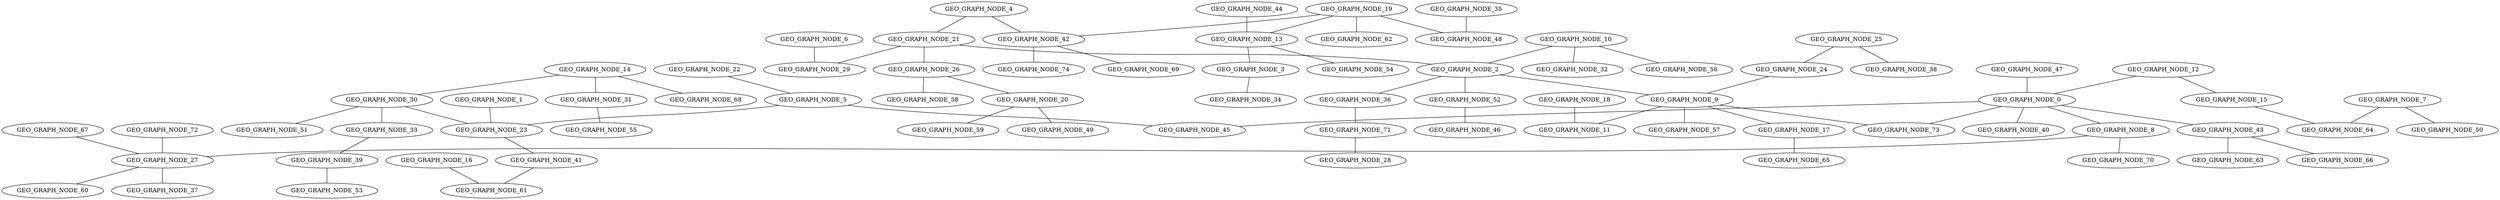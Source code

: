 graph BARABASI_GRAPH_KRUSKAL_DIRECT_SMALL{
GEO_GRAPH_NODE_0 -- GEO_GRAPH_NODE_8 [weight=1];
GEO_GRAPH_NODE_0 -- GEO_GRAPH_NODE_40 [weight=1];
GEO_GRAPH_NODE_0 -- GEO_GRAPH_NODE_43 [weight=1];
GEO_GRAPH_NODE_0 -- GEO_GRAPH_NODE_45 [weight=1];
GEO_GRAPH_NODE_0 -- GEO_GRAPH_NODE_73 [weight=1];
GEO_GRAPH_NODE_1 -- GEO_GRAPH_NODE_23 [weight=1];
GEO_GRAPH_NODE_2 -- GEO_GRAPH_NODE_9 [weight=1];
GEO_GRAPH_NODE_2 -- GEO_GRAPH_NODE_36 [weight=1];
GEO_GRAPH_NODE_2 -- GEO_GRAPH_NODE_52 [weight=1];
GEO_GRAPH_NODE_3 -- GEO_GRAPH_NODE_34 [weight=1];
GEO_GRAPH_NODE_4 -- GEO_GRAPH_NODE_21 [weight=1];
GEO_GRAPH_NODE_4 -- GEO_GRAPH_NODE_42 [weight=1];
GEO_GRAPH_NODE_5 -- GEO_GRAPH_NODE_23 [weight=1];
GEO_GRAPH_NODE_5 -- GEO_GRAPH_NODE_45 [weight=1];
GEO_GRAPH_NODE_7 -- GEO_GRAPH_NODE_50 [weight=1];
GEO_GRAPH_NODE_7 -- GEO_GRAPH_NODE_64 [weight=1];
GEO_GRAPH_NODE_8 -- GEO_GRAPH_NODE_27 [weight=1];
GEO_GRAPH_NODE_8 -- GEO_GRAPH_NODE_70 [weight=1];
GEO_GRAPH_NODE_9 -- GEO_GRAPH_NODE_11 [weight=1];
GEO_GRAPH_NODE_9 -- GEO_GRAPH_NODE_17 [weight=1];
GEO_GRAPH_NODE_9 -- GEO_GRAPH_NODE_73 [weight=1];
GEO_GRAPH_NODE_10 -- GEO_GRAPH_NODE_2 [weight=1];
GEO_GRAPH_NODE_10 -- GEO_GRAPH_NODE_32 [weight=1];
GEO_GRAPH_NODE_10 -- GEO_GRAPH_NODE_56 [weight=1];
GEO_GRAPH_NODE_12 -- GEO_GRAPH_NODE_0 [weight=1];
GEO_GRAPH_NODE_12 -- GEO_GRAPH_NODE_15 [weight=1];
GEO_GRAPH_NODE_13 -- GEO_GRAPH_NODE_3 [weight=1];
GEO_GRAPH_NODE_13 -- GEO_GRAPH_NODE_54 [weight=1];
GEO_GRAPH_NODE_14 -- GEO_GRAPH_NODE_30 [weight=1];
GEO_GRAPH_NODE_14 -- GEO_GRAPH_NODE_31 [weight=1];
GEO_GRAPH_NODE_14 -- GEO_GRAPH_NODE_68 [weight=1];
GEO_GRAPH_NODE_15 -- GEO_GRAPH_NODE_64 [weight=1];
GEO_GRAPH_NODE_16 -- GEO_GRAPH_NODE_61 [weight=1];
GEO_GRAPH_NODE_17 -- GEO_GRAPH_NODE_65 [weight=1];
GEO_GRAPH_NODE_18 -- GEO_GRAPH_NODE_11 [weight=1];
GEO_GRAPH_NODE_19 -- GEO_GRAPH_NODE_13 [weight=1];
GEO_GRAPH_NODE_19 -- GEO_GRAPH_NODE_42 [weight=1];
GEO_GRAPH_NODE_19 -- GEO_GRAPH_NODE_48 [weight=1];
GEO_GRAPH_NODE_19 -- GEO_GRAPH_NODE_62 [weight=1];
GEO_GRAPH_NODE_20 -- GEO_GRAPH_NODE_49 [weight=1];
GEO_GRAPH_NODE_20 -- GEO_GRAPH_NODE_59 [weight=1];
GEO_GRAPH_NODE_21 -- GEO_GRAPH_NODE_2 [weight=1];
GEO_GRAPH_NODE_21 -- GEO_GRAPH_NODE_26 [weight=1];
GEO_GRAPH_NODE_21 -- GEO_GRAPH_NODE_29 [weight=1];
GEO_GRAPH_NODE_22 -- GEO_GRAPH_NODE_5 [weight=1];
GEO_GRAPH_NODE_23 -- GEO_GRAPH_NODE_41 [weight=1];
GEO_GRAPH_NODE_24 -- GEO_GRAPH_NODE_9 [weight=1];
GEO_GRAPH_NODE_25 -- GEO_GRAPH_NODE_24 [weight=1];
GEO_GRAPH_NODE_25 -- GEO_GRAPH_NODE_38 [weight=1];
GEO_GRAPH_NODE_26 -- GEO_GRAPH_NODE_20 [weight=1];
GEO_GRAPH_NODE_26 -- GEO_GRAPH_NODE_58 [weight=1];
GEO_GRAPH_NODE_27 -- GEO_GRAPH_NODE_60 [weight=1];
GEO_GRAPH_NODE_30 -- GEO_GRAPH_NODE_23 [weight=1];
GEO_GRAPH_NODE_30 -- GEO_GRAPH_NODE_33 [weight=1];
GEO_GRAPH_NODE_30 -- GEO_GRAPH_NODE_51 [weight=1];
GEO_GRAPH_NODE_31 -- GEO_GRAPH_NODE_55 [weight=1];
GEO_GRAPH_NODE_33 -- GEO_GRAPH_NODE_39 [weight=1];
GEO_GRAPH_NODE_36 -- GEO_GRAPH_NODE_71 [weight=1];
GEO_GRAPH_NODE_39 -- GEO_GRAPH_NODE_53 [weight=1];
GEO_GRAPH_NODE_41 -- GEO_GRAPH_NODE_61 [weight=1];
GEO_GRAPH_NODE_42 -- GEO_GRAPH_NODE_69 [weight=1];
GEO_GRAPH_NODE_43 -- GEO_GRAPH_NODE_63 [weight=1];
GEO_GRAPH_NODE_43 -- GEO_GRAPH_NODE_66 [weight=1];
GEO_GRAPH_NODE_44 -- GEO_GRAPH_NODE_13 [weight=1];
GEO_GRAPH_NODE_47 -- GEO_GRAPH_NODE_0 [weight=1];
GEO_GRAPH_NODE_52 -- GEO_GRAPH_NODE_46 [weight=1];
GEO_GRAPH_NODE_67 -- GEO_GRAPH_NODE_27 [weight=1];
GEO_GRAPH_NODE_71 -- GEO_GRAPH_NODE_28 [weight=1];
GEO_GRAPH_NODE_72 -- GEO_GRAPH_NODE_27 [weight=1];
GEO_GRAPH_NODE_6 -- GEO_GRAPH_NODE_29 [weight=2];
GEO_GRAPH_NODE_9 -- GEO_GRAPH_NODE_57 [weight=2];
GEO_GRAPH_NODE_27 -- GEO_GRAPH_NODE_37 [weight=2];
GEO_GRAPH_NODE_35 -- GEO_GRAPH_NODE_48 [weight=2];
GEO_GRAPH_NODE_42 -- GEO_GRAPH_NODE_74 [weight=2];
}
